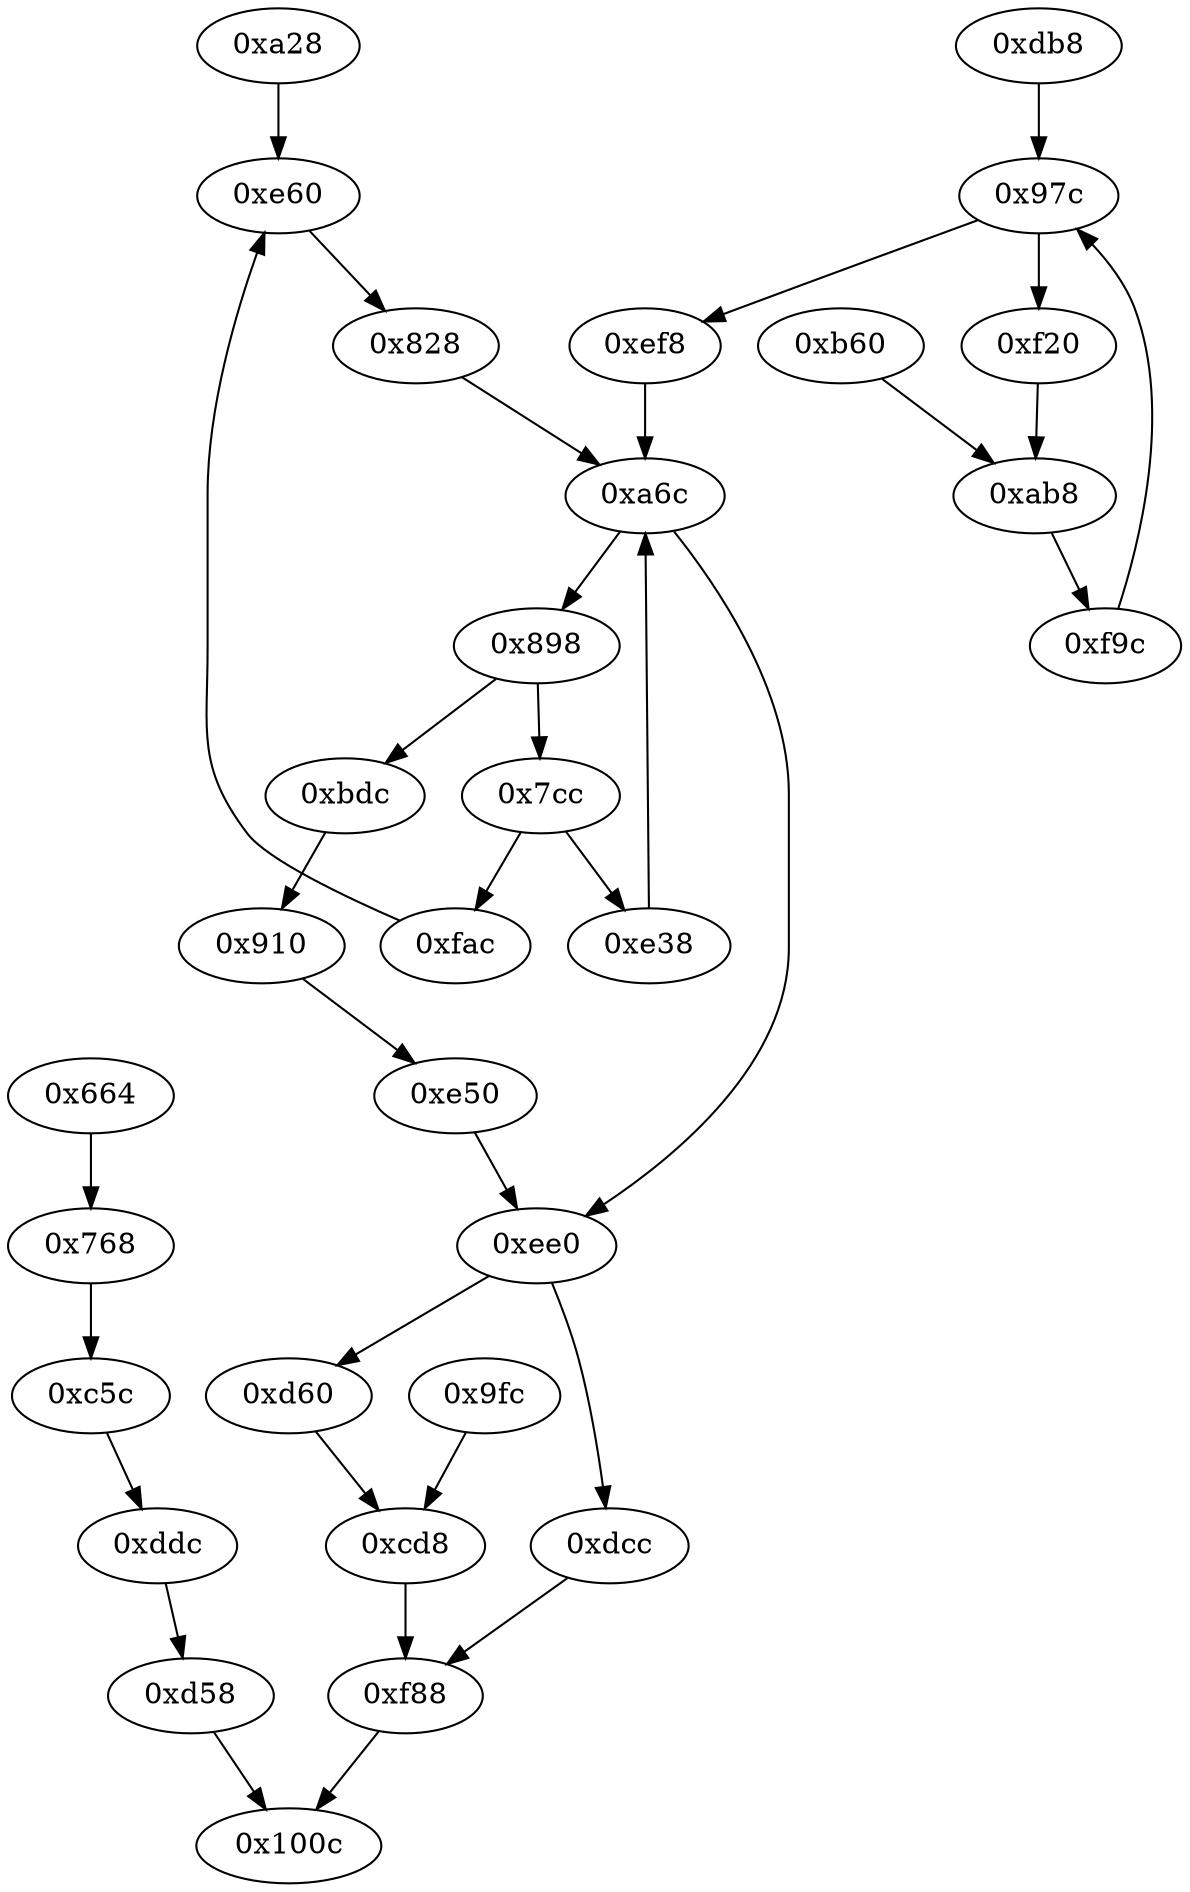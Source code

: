 strict digraph "" {
	"0xe60"	 [opcode="[u'ldr', u'ldr', u'mov', u'sub', u'sub', u'add', u'str', u'ldr', u'ldr', u'ldr', u'ldr', u'ldr', u'cmp', u'mov', u'sub', u'sub', \
u'add', u'mul', u'mvn', u'mov', u'orr', u'ldr', u'cmn', u'mov', u'teq', u'ldr', u'mov', u'cmn', u'mov', u'cmp', u'mov', u'b']"];
	"0x828"	 [opcode="[u'ldr', u'ldr', u'str', u'ldr', u'b']"];
	"0xe60" -> "0x828";
	"0xab8"	 [opcode="[u'ldr', u'ldr', u'mov', u'mov', u'ldr', u'ldrb', u'ldr', u'sub', u'sub', u'str', u'ldr', u'add', u'str', u'ldr', u'ldr', u'rsb', \
u'mvn', u'mul', u'eor', u'and', u'ldr', u'mov', u'mov', u'ldr', u'ldr', u'cmp', u'mov', u'teq', u'ldr']"];
	"0xf9c"	 [opcode="[u'ldr']"];
	"0xab8" -> "0xf9c";
	"0xe38"	 [opcode="[u'ldr', u'add', u'str', u'ldr', u'ldr', u'b']"];
	"0xa6c"	 [opcode="[u'ldr', u'str', u'str', u'ldr', u'ldr', u'ldr', u'cmp', u'ldr', u'mov', u'mov', u'str', u'b']"];
	"0xe38" -> "0xa6c";
	"0xe50"	 [opcode="[u'mov', u'str', u'ldr', u'b']"];
	"0xee0"	 [opcode="[u'ldr', u'ldr', u'ldr', u'cmp', u'mov', u'b']"];
	"0xe50" -> "0xee0";
	"0xa28"	 [opcode="[u'ldr', u'ldr', u'ldr', u'ldr', u'ldr', u'ldr', u'ldr', u'ldr', u'ldr', u'b']"];
	"0xa28" -> "0xe60";
	"0xb60"	 [opcode="[u'ldr', u'ldr', u'ldr', u'ldrb', u'ldr', u'ldr', u'ldr', u'ldr', u'ldr', u'ldr', u'ldr', u'ldr', u'sub', u'sub', u'add', u'sub', \
u'str', u'ldr', u'ldr', u'ldr', u'ldr', u'ldr', u'ldr', u'b']"];
	"0xb60" -> "0xab8";
	"0xd58"	 [opcode="[u'mov', u'b']"];
	"0x100c"	 [opcode="[u'ldr', u'ldr', u'ldr', u'ldr', u'sub', u'ldr', u'sub', u'pop']"];
	"0xd58" -> "0x100c";
	"0xdcc"	 [opcode="[u'ldr', u'bl', u'mov', u'b']"];
	"0xee0" -> "0xdcc";
	"0xd60"	 [opcode="[u'ldr', u'ldr', u'ldr', u'sub', u'mul', u'mvn', u'ldr', u'orr', u'mov', u'cmn', u'mov', u'ldr', u'cmp', u'mov', u'mov', u'mov', \
u'cmn', u'mov', u'mov']"];
	"0xee0" -> "0xd60";
	"0x828" -> "0xa6c";
	"0xddc"	 [opcode="[u'ldr', u'ldr', u'ldr', u'rsb', u'mvn', u'mul', u'eor', u'and', u'ldr', u'ldr', u'mov', u'mov', u'cmp', u'mov', u'cmp', u'mov', \
u'mov', u'cmp', u'mov', u'mov']"];
	"0xddc" -> "0xd58";
	"0x97c"	 [opcode="[u'ldr', u'str', u'ldr', u'str', u'ldr', u'ldr', u'ldr', u'ldr', u'cmp', u'mov', u'b']"];
	"0xf20"	 [opcode="[u'ldr', u'mov', u'ldr', u'ldr', u'sub', u'sub', u'add', u'mul', u'mov', u'eor', u'and', u'ldr', u'mov', u'ldr', u'cmp', u'mov', \
u'teq', u'ldr', u'ldr', u'mov', u'cmp', u'mov', u'mov', u'cmp', u'mov', u'b']"];
	"0x97c" -> "0xf20";
	"0xef8"	 [opcode="[u'ldr', u'ldr', u'ldr', u'ldr', u'ldrb', u'str', u'mov', u'str', u'ldr', u'b']"];
	"0x97c" -> "0xef8";
	"0xf88"	 [opcode="[u'ldr', u'mov']"];
	"0xdcc" -> "0xf88";
	"0x9fc"	 [opcode="[u'ldr', u'bl', u'ldr', u'b']"];
	"0xcd8"	 [opcode="[u'ldr', u'bl', u'ldr', u'ldr', u'ldr', u'ldr', u'sub', u'sub', u'add', u'mul', u'mvn', u'ldr', u'ldr', u'orr', u'mov', u'cmn', \
u'mov', u'cmp', u'mov', u'mov', u'mov', u'cmn', u'mov', u'mov', u'b']"];
	"0x9fc" -> "0xcd8";
	"0xc5c"	 [opcode="[u'ldr', u'ldr', u'ldr', u'ldr', u'sub', u'sub', u'add', u'mul', u'eor', u'and', u'ldr', u'mov', u'mov', u'ldr', u'cmp', u'mov', \
u'cmp', u'mov', u'mov', u'cmp', u'mov', u'mov', u'b']"];
	"0xc5c" -> "0xddc";
	"0x7cc"	 [opcode="[u'ldr', u'ldr', u'ldr', u'ldr', u'cmp', u'mov', u'b']"];
	"0x7cc" -> "0xe38";
	"0xfac"	 [opcode="[u'ldr', u'ldr', u'ldr', u'ldr', u'mov', u'sub', u'cmp', u'mul', u'mov', u'mov', u'mvn', u'ldr', u'orr', u'cmn', u'mov', u'teq', \
u'ldr', u'mov', u'cmn', u'mov', u'mov', u'cmp', u'mov', u'b']"];
	"0x7cc" -> "0xfac";
	"0xf20" -> "0xab8";
	"0xf9c" -> "0x97c";
	"0xa6c" -> "0xee0";
	"0x898"	 [opcode="[u'ldr', u'ldr', u'ldr', u'sub', u'add', u'add', u'sub', u'add', u'asr', u'str', u'ldr', u'ldr', u'str', u'ldr', u'ldr', u'ldr', \
u'ldr', u'cmp', u'mov', u'b']"];
	"0xa6c" -> "0x898";
	"0xd60" -> "0xcd8";
	"0x898" -> "0x7cc";
	"0xbdc"	 [opcode="[u'ldr', u'ldr', u'ldr', u'ldr', u'sub', u'sub', u'add', u'mul', u'eor', u'and', u'ldr', u'mov', u'mov', u'ldr', u'cmp', u'mov', \
u'cmp', u'mov', u'mov', u'cmp', u'mov', u'mov', u'teq', u'mov', u'b']"];
	"0x898" -> "0xbdc";
	"0xfac" -> "0xe60";
	"0x910"	 [opcode="[u'ldr', u'mov', u'ldr', u'sub', u'mul', u'eor', u'and', u'ldr', u'mov', u'mov', u'ldr', u'ldr', u'cmp', u'mov', u'teq', u'ldr', \
u'b']"];
	"0xbdc" -> "0x910";
	"0xf88" -> "0x100c";
	"0xdb8"	 [opcode="[u'sub', u'str', u'ldr', u'mov', u'b']"];
	"0xdb8" -> "0x97c";
	"0xcd8" -> "0xf88";
	"0x910" -> "0xe50";
	"0x664"	 [opcode="[u'push', u'add', u'sub', u'str', u'ldr', u'cmp', u'mvn', u'ldr', u'ldr', u'str', u'ldr', u'ldr', u'mov', u'str', u'ldr', u'add', \
u'sub', u'sub', u'str', u'ldr', u'add', u'sub', u'sub', u'str', u'ldr', u'ldr', u'str', u'ldr', u'str', u'ldr', u'str', u'ldr', \
u'str', u'ldr', u'str', u'ldr', u'ldr', u'ldr', u'ldr', u'str', u'ldr', u'str', u'ldr', u'ldr', u'str', u'ldr', u'str', u'ldr', \
u'str', u'ldr', u'str', u'ldr', u'add', u'str', u'ldr', u'add', u'str', u'ldr', u'add', u'str', u'str', u'str', u'str', u'str', \
u'b']"];
	"0x768"	 [opcode="[u'ldr', u'cmp', u'mov', u'ldr']"];
	"0x664" -> "0x768";
	"0x768" -> "0xc5c";
	"0xef8" -> "0xa6c";
}

